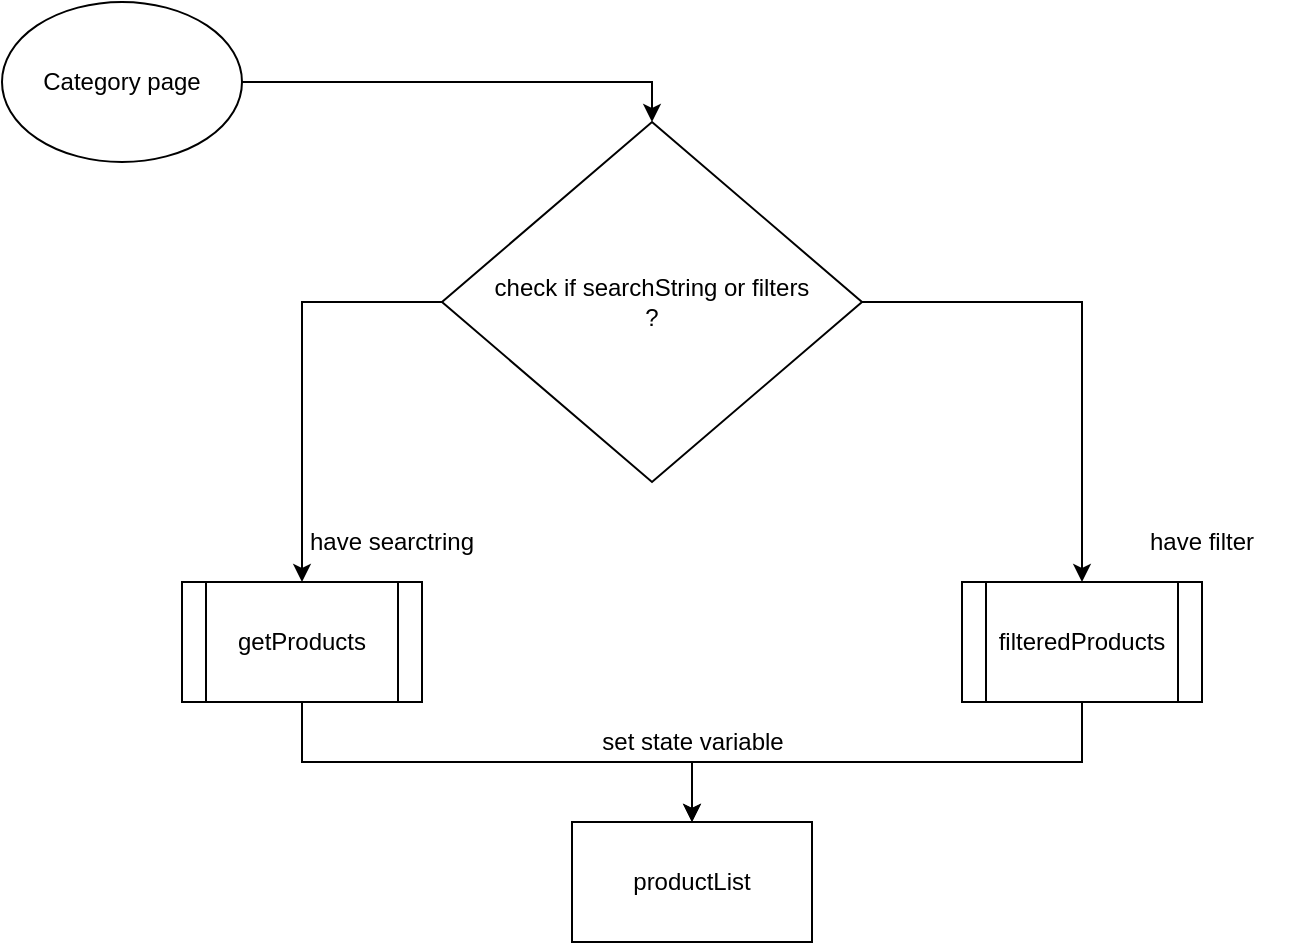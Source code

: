 <mxfile version="13.10.4" type="device"><diagram id="T9r8Hqmu7sDqHhdU1mBg" name="Page-1"><mxGraphModel dx="868" dy="460" grid="1" gridSize="10" guides="1" tooltips="1" connect="1" arrows="1" fold="1" page="1" pageScale="1" pageWidth="850" pageHeight="1100" math="0" shadow="0"><root><mxCell id="0"/><mxCell id="1" parent="0"/><mxCell id="zfHDUw4Z8YyZo2JouTpv-3" style="edgeStyle=orthogonalEdgeStyle;rounded=0;orthogonalLoop=1;jettySize=auto;html=1;exitX=1;exitY=0.5;exitDx=0;exitDy=0;entryX=0.5;entryY=0;entryDx=0;entryDy=0;" edge="1" parent="1" source="zfHDUw4Z8YyZo2JouTpv-1" target="zfHDUw4Z8YyZo2JouTpv-2"><mxGeometry relative="1" as="geometry"/></mxCell><mxCell id="zfHDUw4Z8YyZo2JouTpv-1" value="Category page" style="ellipse;whiteSpace=wrap;html=1;" vertex="1" parent="1"><mxGeometry x="80" y="30" width="120" height="80" as="geometry"/></mxCell><mxCell id="zfHDUw4Z8YyZo2JouTpv-6" style="edgeStyle=orthogonalEdgeStyle;rounded=0;orthogonalLoop=1;jettySize=auto;html=1;exitX=0;exitY=0.5;exitDx=0;exitDy=0;" edge="1" parent="1" source="zfHDUw4Z8YyZo2JouTpv-2" target="zfHDUw4Z8YyZo2JouTpv-4"><mxGeometry relative="1" as="geometry"/></mxCell><mxCell id="zfHDUw4Z8YyZo2JouTpv-7" style="edgeStyle=orthogonalEdgeStyle;rounded=0;orthogonalLoop=1;jettySize=auto;html=1;exitX=1;exitY=0.5;exitDx=0;exitDy=0;" edge="1" parent="1" source="zfHDUw4Z8YyZo2JouTpv-2" target="zfHDUw4Z8YyZo2JouTpv-5"><mxGeometry relative="1" as="geometry"/></mxCell><mxCell id="zfHDUw4Z8YyZo2JouTpv-2" value="check if searchString or filters&lt;br&gt;?" style="rhombus;whiteSpace=wrap;html=1;" vertex="1" parent="1"><mxGeometry x="300" y="90" width="210" height="180" as="geometry"/></mxCell><mxCell id="zfHDUw4Z8YyZo2JouTpv-11" style="edgeStyle=orthogonalEdgeStyle;rounded=0;orthogonalLoop=1;jettySize=auto;html=1;exitX=0.5;exitY=1;exitDx=0;exitDy=0;entryX=0.5;entryY=0;entryDx=0;entryDy=0;" edge="1" parent="1" source="zfHDUw4Z8YyZo2JouTpv-4" target="zfHDUw4Z8YyZo2JouTpv-10"><mxGeometry relative="1" as="geometry"/></mxCell><mxCell id="zfHDUw4Z8YyZo2JouTpv-4" value="getProducts" style="shape=process;whiteSpace=wrap;html=1;backgroundOutline=1;" vertex="1" parent="1"><mxGeometry x="170" y="320" width="120" height="60" as="geometry"/></mxCell><mxCell id="zfHDUw4Z8YyZo2JouTpv-12" style="edgeStyle=orthogonalEdgeStyle;rounded=0;orthogonalLoop=1;jettySize=auto;html=1;exitX=0.5;exitY=1;exitDx=0;exitDy=0;entryX=0.5;entryY=0;entryDx=0;entryDy=0;" edge="1" parent="1" source="zfHDUw4Z8YyZo2JouTpv-5" target="zfHDUw4Z8YyZo2JouTpv-10"><mxGeometry relative="1" as="geometry"/></mxCell><mxCell id="zfHDUw4Z8YyZo2JouTpv-5" value="filteredProducts" style="shape=process;whiteSpace=wrap;html=1;backgroundOutline=1;" vertex="1" parent="1"><mxGeometry x="560" y="320" width="120" height="60" as="geometry"/></mxCell><mxCell id="zfHDUw4Z8YyZo2JouTpv-8" value="have searctring" style="text;html=1;strokeColor=none;fillColor=none;align=center;verticalAlign=middle;whiteSpace=wrap;rounded=0;" vertex="1" parent="1"><mxGeometry x="230" y="290" width="90" height="20" as="geometry"/></mxCell><mxCell id="zfHDUw4Z8YyZo2JouTpv-9" value="have filter" style="text;html=1;strokeColor=none;fillColor=none;align=center;verticalAlign=middle;whiteSpace=wrap;rounded=0;" vertex="1" parent="1"><mxGeometry x="630" y="290" width="100" height="20" as="geometry"/></mxCell><mxCell id="zfHDUw4Z8YyZo2JouTpv-10" value="productList" style="rounded=0;whiteSpace=wrap;html=1;" vertex="1" parent="1"><mxGeometry x="365" y="440" width="120" height="60" as="geometry"/></mxCell><mxCell id="zfHDUw4Z8YyZo2JouTpv-13" value="set state variable" style="text;html=1;strokeColor=none;fillColor=none;align=center;verticalAlign=middle;whiteSpace=wrap;rounded=0;" vertex="1" parent="1"><mxGeometry x="373" y="390" width="105" height="20" as="geometry"/></mxCell></root></mxGraphModel></diagram></mxfile>